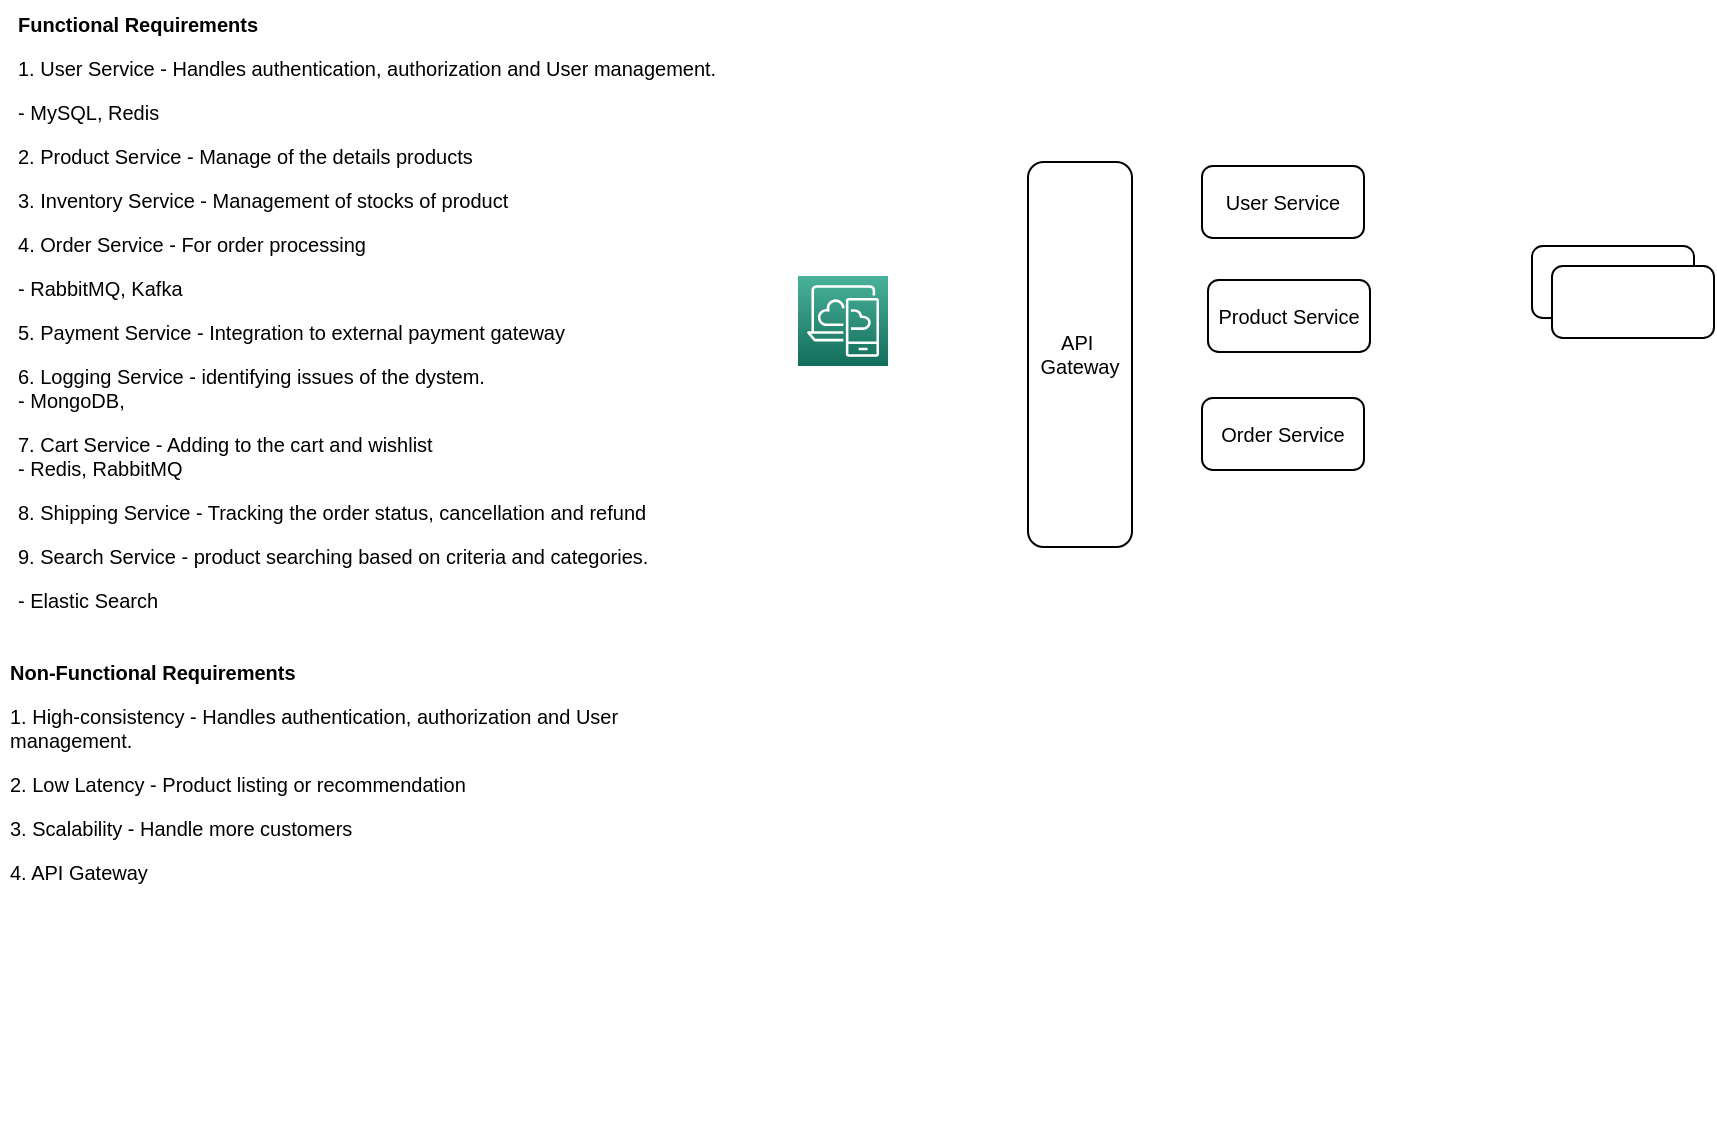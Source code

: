 <mxfile>
    <diagram id="BBIaCQiuaAb_JKgmIUhu" name="Page-1">
        <mxGraphModel dx="485" dy="739" grid="0" gridSize="10" guides="1" tooltips="1" connect="1" arrows="1" fold="1" page="0" pageScale="1" pageWidth="1100" pageHeight="850" background="none" math="0" shadow="0">
            <root>
                <mxCell id="0"/>
                <mxCell id="1" parent="0"/>
                <mxCell id="92Lfp3XjyuxSRO2LKdbv-2" value="&lt;h1 style=&quot;font-size: 10px;&quot;&gt;&lt;font style=&quot;font-size: 10px;&quot;&gt;Functional Requirements&lt;/font&gt;&lt;/h1&gt;&lt;p style=&quot;font-size: 10px;&quot;&gt;1. User Service&amp;nbsp;&lt;span style=&quot;background-color: initial;&quot;&gt;- Handles authentication, authorization and User management.&lt;/span&gt;&lt;/p&gt;&lt;p style=&quot;font-size: 10px;&quot;&gt;- MySQL, Redis&lt;/p&gt;&lt;p style=&quot;font-size: 10px;&quot;&gt;2. Product Service - Manage of the details products&lt;/p&gt;&lt;p style=&quot;font-size: 10px;&quot;&gt;3. Inventory Service - Management of stocks of product&lt;/p&gt;&lt;p style=&quot;font-size: 10px;&quot;&gt;4&lt;font style=&quot;font-size: 10px;&quot;&gt;. Order Service - For order processing&lt;/font&gt;&lt;/p&gt;&lt;p style=&quot;font-size: 10px;&quot;&gt;&lt;font style=&quot;font-size: 10px;&quot;&gt;- RabbitMQ, Kafka&lt;/font&gt;&lt;/p&gt;&lt;p style=&quot;font-size: 10px;&quot;&gt;&lt;font style=&quot;font-size: 10px;&quot;&gt;5. Payment Service - Integration to external payment gateway&lt;/font&gt;&lt;/p&gt;&lt;p style=&quot;font-size: 10px;&quot;&gt;&lt;font style=&quot;font-size: 10px;&quot;&gt;6. Logging Service - identifying issues of the dystem.&lt;br&gt;- MongoDB,&amp;nbsp;&lt;/font&gt;&lt;/p&gt;&lt;p style=&quot;font-size: 10px;&quot;&gt;7. Cart Service - Adding to the cart and wishlist&lt;br&gt;- Redis, RabbitMQ&lt;/p&gt;&lt;p style=&quot;font-size: 10px;&quot;&gt;8. Shipping Service - Tracking the order status, cancellation and refund&lt;/p&gt;&lt;p style=&quot;font-size: 10px;&quot;&gt;9. Search Service - product searching based on criteria and categories.&lt;/p&gt;&lt;p style=&quot;font-size: 10px;&quot;&gt;- Elastic Search&amp;nbsp;&lt;/p&gt;&lt;p style=&quot;font-size: 10px;&quot;&gt;&amp;nbsp;&lt;/p&gt;" style="text;html=1;strokeColor=none;fillColor=none;spacing=5;spacingTop=-20;whiteSpace=wrap;overflow=hidden;rounded=0;fontSize=10;" vertex="1" parent="1">
                    <mxGeometry x="11" y="-10" width="399" height="310" as="geometry"/>
                </mxCell>
                <mxCell id="92Lfp3XjyuxSRO2LKdbv-4" value="&lt;h1 style=&quot;font-size: 10px;&quot;&gt;&lt;font style=&quot;font-size: 10px;&quot;&gt;Non-Functional Requirements&lt;/font&gt;&lt;/h1&gt;&lt;p style=&quot;font-size: 10px;&quot;&gt;1. High-consistency - Handles authentication, authorization and User management.&lt;/p&gt;&lt;p style=&quot;font-size: 10px;&quot;&gt;2. Low Latency - Product listing or recommendation&lt;/p&gt;&lt;p style=&quot;font-size: 10px;&quot;&gt;3. Scalability - Handle more customers&lt;/p&gt;&lt;p style=&quot;font-size: 10px;&quot;&gt;4. API Gateway&amp;nbsp;&lt;/p&gt;" style="text;html=1;strokeColor=none;fillColor=none;spacing=5;spacingTop=-20;whiteSpace=wrap;overflow=hidden;rounded=0;fontSize=10;" vertex="1" parent="1">
                    <mxGeometry x="7" y="314" width="332" height="238" as="geometry"/>
                </mxCell>
                <mxCell id="92Lfp3XjyuxSRO2LKdbv-9" value="" style="sketch=0;points=[[0,0,0],[0.25,0,0],[0.5,0,0],[0.75,0,0],[1,0,0],[0,1,0],[0.25,1,0],[0.5,1,0],[0.75,1,0],[1,1,0],[0,0.25,0],[0,0.5,0],[0,0.75,0],[1,0.25,0],[1,0.5,0],[1,0.75,0]];outlineConnect=0;fontColor=#232F3E;gradientColor=#4AB29A;gradientDirection=north;fillColor=#116D5B;strokeColor=#ffffff;dashed=0;verticalLabelPosition=bottom;verticalAlign=top;align=center;html=1;fontSize=12;fontStyle=0;aspect=fixed;shape=mxgraph.aws4.resourceIcon;resIcon=mxgraph.aws4.desktop_and_app_streaming;" vertex="1" parent="1">
                    <mxGeometry x="406" y="118" width="45" height="45" as="geometry"/>
                </mxCell>
                <mxCell id="92Lfp3XjyuxSRO2LKdbv-12" value="API&amp;nbsp;&lt;br&gt;Gateway" style="rounded=1;whiteSpace=wrap;html=1;fontSize=10;" vertex="1" parent="1">
                    <mxGeometry x="521" y="61" width="52" height="192.5" as="geometry"/>
                </mxCell>
                <mxCell id="92Lfp3XjyuxSRO2LKdbv-14" value="User Service" style="rounded=1;whiteSpace=wrap;html=1;fontSize=10;" vertex="1" parent="1">
                    <mxGeometry x="608" y="63" width="81" height="36" as="geometry"/>
                </mxCell>
                <mxCell id="92Lfp3XjyuxSRO2LKdbv-15" value="" style="rounded=1;whiteSpace=wrap;html=1;fontSize=10;" vertex="1" parent="1">
                    <mxGeometry x="773" y="103" width="81" height="36" as="geometry"/>
                </mxCell>
                <mxCell id="92Lfp3XjyuxSRO2LKdbv-16" value="" style="rounded=1;whiteSpace=wrap;html=1;fontSize=10;" vertex="1" parent="1">
                    <mxGeometry x="783" y="113" width="81" height="36" as="geometry"/>
                </mxCell>
                <mxCell id="92Lfp3XjyuxSRO2LKdbv-17" value="Order Service" style="rounded=1;whiteSpace=wrap;html=1;fontSize=10;" vertex="1" parent="1">
                    <mxGeometry x="608" y="179" width="81" height="36" as="geometry"/>
                </mxCell>
                <mxCell id="92Lfp3XjyuxSRO2LKdbv-18" value="Product Service" style="rounded=1;whiteSpace=wrap;html=1;fontSize=10;" vertex="1" parent="1">
                    <mxGeometry x="611" y="120" width="81" height="36" as="geometry"/>
                </mxCell>
            </root>
        </mxGraphModel>
    </diagram>
</mxfile>